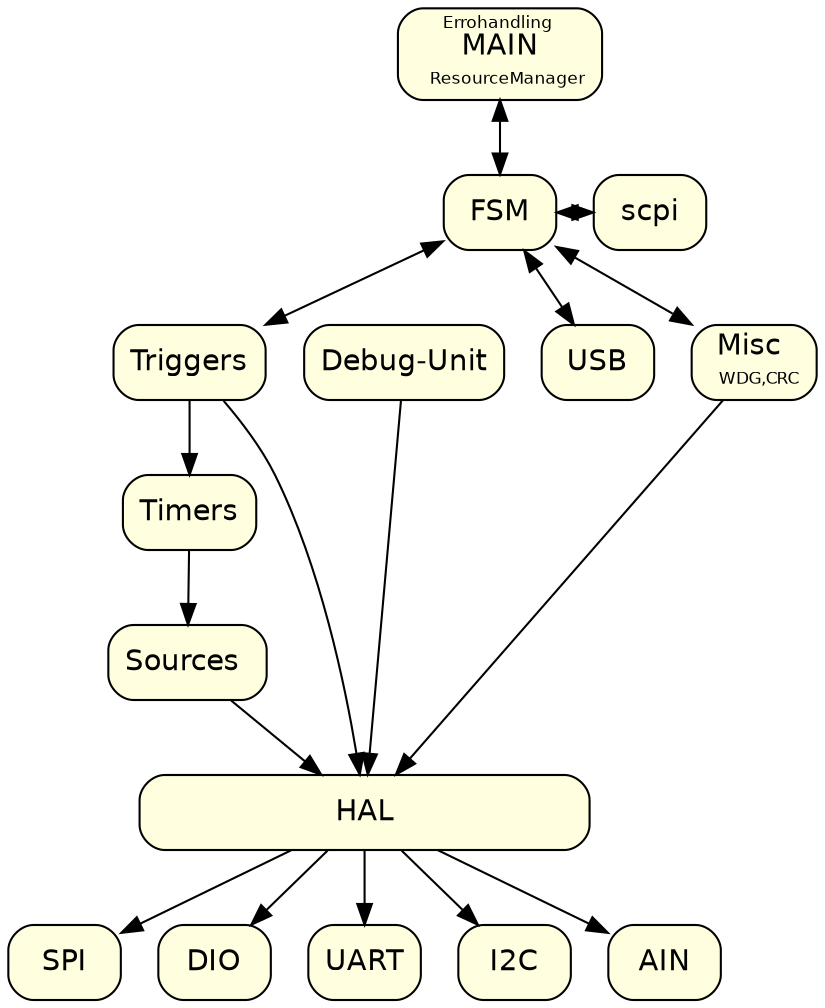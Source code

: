 digraph Layers
{
	
	# splines = ortho
	node 		[style = "rounded, filled", shape = box, fillcolor=lightyellow]
	rankdir = TB;
	# rankdir = LR;
	graph [fontname = "helvetica"];
	node [fontname = "helvetica"];
	edge [fontname = "helvetica"];

	main	[label=<
		<FONT POINT-SIZE="8">Errohandling </FONT><br/> 
		MAIN <br/> 
		<FONT POINT-SIZE="8"> ResourceManager</FONT>>]
	trig    [label=Triggers]
	tim    [label=Timers]
	sour    [label=<Sources >]
	dbg     [label=<Debug-Unit>]
	fsm     [label=FSM]
	scpi     [label=scpi]
	usb     [label=<USB>]
	misc    [label=<Misc <br/> <FONT POINT-SIZE="8">WDG,CRC</FONT>>]
	hal    [label=HAL, width = 3]
	# hal -> GPIO
	hal -> SPI
	hal -> DIO
	hal -> UART
	hal -> I2C
	hal -> AIN
	
	fsm -> trig [dir=both]
    trig -> tim -> sour
	trig -> hal
	// fsm -> syst [dir=both]
	main->fsm [dir=both]
	fsm -> scpi  [dir=both]
	fsm -> usb [dir=both]
	fsm -> misc [dir=both]
	fsm -> dbg  [style=invis]
	sour -> hal
	dbg -> hal
	misc -> hal
#	{rank = same; tim; dbg }
	{rank = same; fsm; scpi;  }
	{rank = same; trig; usb; misc; dbg }

}